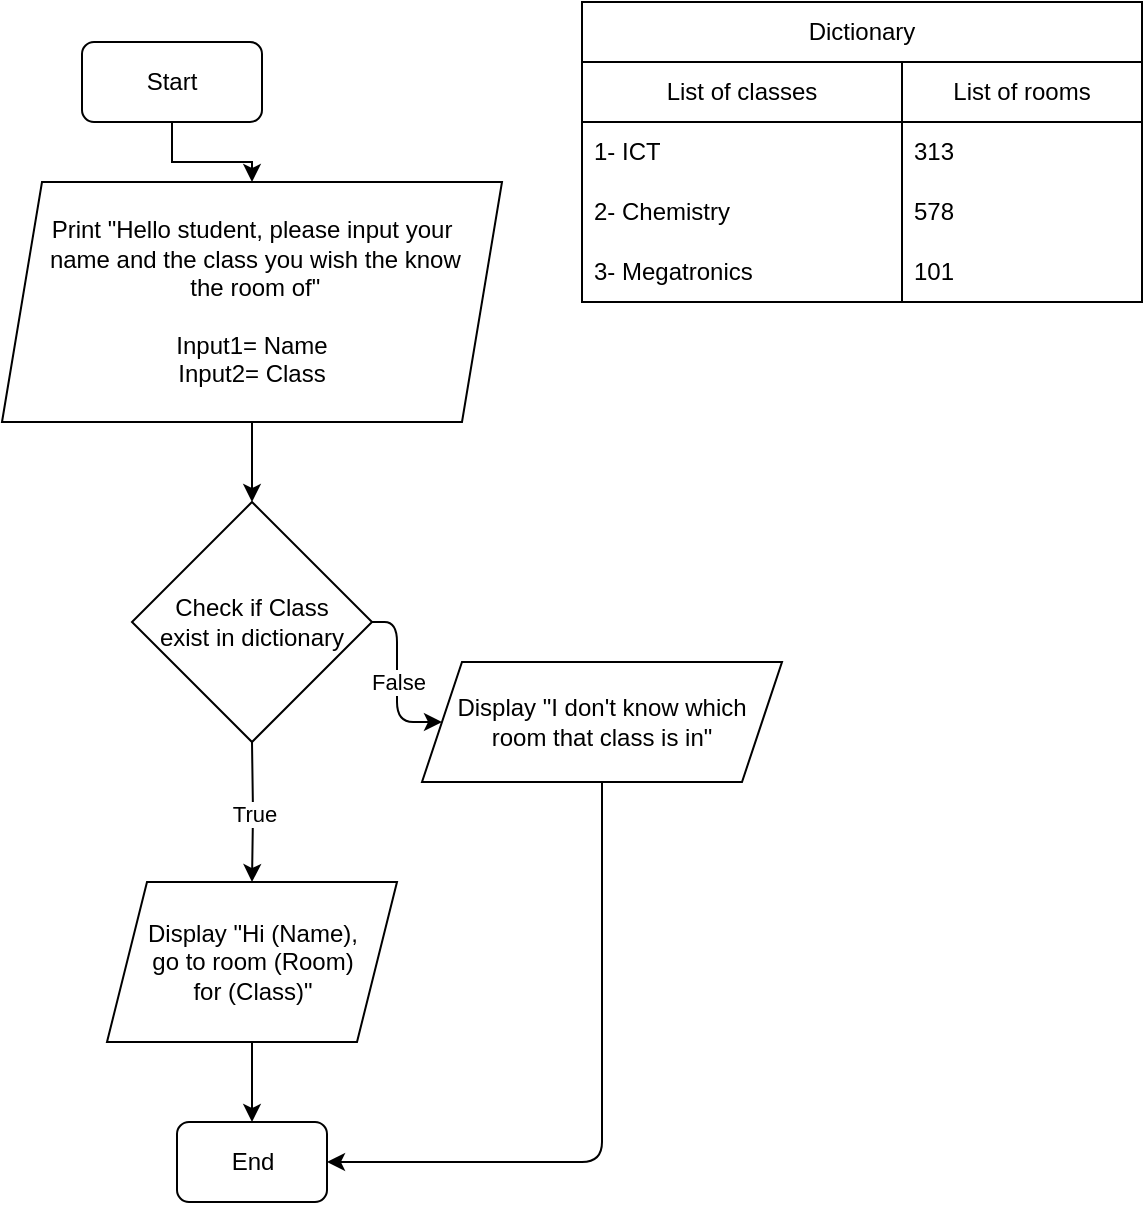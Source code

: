 <mxfile>
    <diagram name="Page-1" id="Hr7U0szw_ZHNtcbhs-hB">
        <mxGraphModel dx="632" dy="607" grid="1" gridSize="10" guides="1" tooltips="1" connect="1" arrows="1" fold="1" page="1" pageScale="1" pageWidth="850" pageHeight="1100" math="0" shadow="0">
            <root>
                <mxCell id="0"/>
                <mxCell id="1" parent="0"/>
                <mxCell id="O0XMRERPeqzczdfICCTu-3" value="" style="edgeStyle=orthogonalEdgeStyle;rounded=0;orthogonalLoop=1;jettySize=auto;html=1;" parent="1" source="O0XMRERPeqzczdfICCTu-1" target="O0XMRERPeqzczdfICCTu-2" edge="1">
                    <mxGeometry relative="1" as="geometry"/>
                </mxCell>
                <mxCell id="O0XMRERPeqzczdfICCTu-1" value="Start" style="rounded=1;whiteSpace=wrap;html=1;" parent="1" vertex="1">
                    <mxGeometry x="50" y="40" width="90" height="40" as="geometry"/>
                </mxCell>
                <mxCell id="O0XMRERPeqzczdfICCTu-5" value="" style="edgeStyle=orthogonalEdgeStyle;rounded=0;orthogonalLoop=1;jettySize=auto;html=1;entryX=0.5;entryY=0;entryDx=0;entryDy=0;" parent="1" source="O0XMRERPeqzczdfICCTu-2" target="11" edge="1">
                    <mxGeometry relative="1" as="geometry">
                        <mxPoint x="110" y="310" as="targetPoint"/>
                    </mxGeometry>
                </mxCell>
                <mxCell id="O0XMRERPeqzczdfICCTu-2" value="&lt;div&gt;Print &quot;Hello student, please input your&lt;/div&gt;&lt;div&gt;&amp;nbsp;name and the class you wish the know&lt;/div&gt;&lt;div&gt;&amp;nbsp;the room of&quot;&lt;/div&gt;&lt;div&gt;&lt;br&gt;&lt;/div&gt;&lt;div&gt;Input1= Name&lt;/div&gt;&lt;div&gt;Input2= Class&lt;/div&gt;" style="shape=parallelogram;perimeter=parallelogramPerimeter;whiteSpace=wrap;html=1;fixedSize=1;" parent="1" vertex="1">
                    <mxGeometry x="10" y="110" width="250" height="120" as="geometry"/>
                </mxCell>
                <mxCell id="O0XMRERPeqzczdfICCTu-10" value="True" style="edgeStyle=orthogonalEdgeStyle;rounded=0;orthogonalLoop=1;jettySize=auto;html=1;exitX=0.5;exitY=1;exitDx=0;exitDy=0;entryX=0.5;entryY=0;entryDx=0;entryDy=0;" parent="1" target="O0XMRERPeqzczdfICCTu-9" edge="1">
                    <mxGeometry relative="1" as="geometry">
                        <mxPoint x="135" y="390" as="sourcePoint"/>
                        <mxPoint x="135" y="460" as="targetPoint"/>
                    </mxGeometry>
                </mxCell>
                <mxCell id="O0XMRERPeqzczdfICCTu-12" value="" style="edgeStyle=orthogonalEdgeStyle;rounded=0;orthogonalLoop=1;jettySize=auto;html=1;" parent="1" source="O0XMRERPeqzczdfICCTu-9" target="O0XMRERPeqzczdfICCTu-11" edge="1">
                    <mxGeometry relative="1" as="geometry"/>
                </mxCell>
                <mxCell id="O0XMRERPeqzczdfICCTu-9" value="&lt;div&gt;Display &quot;Hi (Name),&lt;/div&gt;&lt;div&gt;&amp;nbsp;go to room (Room)&amp;nbsp;&lt;/div&gt;&lt;div&gt;for (Class)&quot;&lt;/div&gt;" style="shape=parallelogram;perimeter=parallelogramPerimeter;whiteSpace=wrap;html=1;fixedSize=1;" parent="1" vertex="1">
                    <mxGeometry x="62.5" y="460" width="145" height="80" as="geometry"/>
                </mxCell>
                <mxCell id="O0XMRERPeqzczdfICCTu-11" value="End" style="rounded=1;whiteSpace=wrap;html=1;" parent="1" vertex="1">
                    <mxGeometry x="97.5" y="580" width="75" height="40" as="geometry"/>
                </mxCell>
                <mxCell id="8" value="" style="edgeStyle=orthogonalEdgeStyle;html=1;entryX=1;entryY=0.5;entryDx=0;entryDy=0;" edge="1" parent="1" source="4" target="O0XMRERPeqzczdfICCTu-11">
                    <mxGeometry relative="1" as="geometry">
                        <mxPoint x="310" y="490" as="targetPoint"/>
                        <Array as="points">
                            <mxPoint x="310" y="600"/>
                        </Array>
                    </mxGeometry>
                </mxCell>
                <mxCell id="4" value="Display &quot;I don't know which&lt;br&gt;room that class is in&quot;" style="shape=parallelogram;perimeter=parallelogramPerimeter;whiteSpace=wrap;html=1;fixedSize=1;" vertex="1" parent="1">
                    <mxGeometry x="220" y="350" width="180" height="60" as="geometry"/>
                </mxCell>
                <mxCell id="10" value="" style="group" vertex="1" connectable="0" parent="1">
                    <mxGeometry x="300" y="20" width="280" height="150" as="geometry"/>
                </mxCell>
                <mxCell id="O0XMRERPeqzczdfICCTu-17" value="List of classes" style="swimlane;fontStyle=0;childLayout=stackLayout;horizontal=1;startSize=30;horizontalStack=0;resizeParent=1;resizeParentMax=0;resizeLast=0;collapsible=1;marginBottom=0;whiteSpace=wrap;html=1;" parent="10" vertex="1">
                    <mxGeometry y="30" width="160" height="120" as="geometry"/>
                </mxCell>
                <mxCell id="O0XMRERPeqzczdfICCTu-18" value="1- ICT" style="text;strokeColor=none;fillColor=none;align=left;verticalAlign=middle;spacingLeft=4;spacingRight=4;overflow=hidden;points=[[0,0.5],[1,0.5]];portConstraint=eastwest;rotatable=0;whiteSpace=wrap;html=1;" parent="O0XMRERPeqzczdfICCTu-17" vertex="1">
                    <mxGeometry y="30" width="160" height="30" as="geometry"/>
                </mxCell>
                <mxCell id="O0XMRERPeqzczdfICCTu-19" value="2- Chemistry" style="text;strokeColor=none;fillColor=none;align=left;verticalAlign=middle;spacingLeft=4;spacingRight=4;overflow=hidden;points=[[0,0.5],[1,0.5]];portConstraint=eastwest;rotatable=0;whiteSpace=wrap;html=1;" parent="O0XMRERPeqzczdfICCTu-17" vertex="1">
                    <mxGeometry y="60" width="160" height="30" as="geometry"/>
                </mxCell>
                <mxCell id="O0XMRERPeqzczdfICCTu-20" value="3- Megatronics" style="text;strokeColor=none;fillColor=none;align=left;verticalAlign=middle;spacingLeft=4;spacingRight=4;overflow=hidden;points=[[0,0.5],[1,0.5]];portConstraint=eastwest;rotatable=0;whiteSpace=wrap;html=1;" parent="O0XMRERPeqzczdfICCTu-17" vertex="1">
                    <mxGeometry y="90" width="160" height="30" as="geometry"/>
                </mxCell>
                <mxCell id="O0XMRERPeqzczdfICCTu-21" value="List of rooms" style="swimlane;fontStyle=0;childLayout=stackLayout;horizontal=1;startSize=30;horizontalStack=0;resizeParent=1;resizeParentMax=0;resizeLast=0;collapsible=1;marginBottom=0;whiteSpace=wrap;html=1;" parent="10" vertex="1">
                    <mxGeometry x="160" y="30" width="120" height="120" as="geometry"/>
                </mxCell>
                <mxCell id="O0XMRERPeqzczdfICCTu-22" value="313" style="text;strokeColor=none;fillColor=none;align=left;verticalAlign=middle;spacingLeft=4;spacingRight=4;overflow=hidden;points=[[0,0.5],[1,0.5]];portConstraint=eastwest;rotatable=0;whiteSpace=wrap;html=1;" parent="O0XMRERPeqzczdfICCTu-21" vertex="1">
                    <mxGeometry y="30" width="120" height="30" as="geometry"/>
                </mxCell>
                <mxCell id="O0XMRERPeqzczdfICCTu-23" value="578" style="text;strokeColor=none;fillColor=none;align=left;verticalAlign=middle;spacingLeft=4;spacingRight=4;overflow=hidden;points=[[0,0.5],[1,0.5]];portConstraint=eastwest;rotatable=0;whiteSpace=wrap;html=1;" parent="O0XMRERPeqzczdfICCTu-21" vertex="1">
                    <mxGeometry y="60" width="120" height="30" as="geometry"/>
                </mxCell>
                <mxCell id="O0XMRERPeqzczdfICCTu-24" value="101" style="text;strokeColor=none;fillColor=none;align=left;verticalAlign=middle;spacingLeft=4;spacingRight=4;overflow=hidden;points=[[0,0.5],[1,0.5]];portConstraint=eastwest;rotatable=0;whiteSpace=wrap;html=1;" parent="O0XMRERPeqzczdfICCTu-21" vertex="1">
                    <mxGeometry y="90" width="120" height="30" as="geometry"/>
                </mxCell>
                <mxCell id="9" value="Dictionary" style="whiteSpace=wrap;html=1;" vertex="1" parent="10">
                    <mxGeometry width="280" height="30" as="geometry"/>
                </mxCell>
                <mxCell id="12" value="False" style="edgeStyle=elbowEdgeStyle;html=1;" edge="1" parent="1" source="11" target="4">
                    <mxGeometry relative="1" as="geometry"/>
                </mxCell>
                <mxCell id="11" value="Check if Class&lt;br&gt;exist in dictionary" style="rhombus;whiteSpace=wrap;html=1;" vertex="1" parent="1">
                    <mxGeometry x="75" y="270" width="120" height="120" as="geometry"/>
                </mxCell>
            </root>
        </mxGraphModel>
    </diagram>
</mxfile>